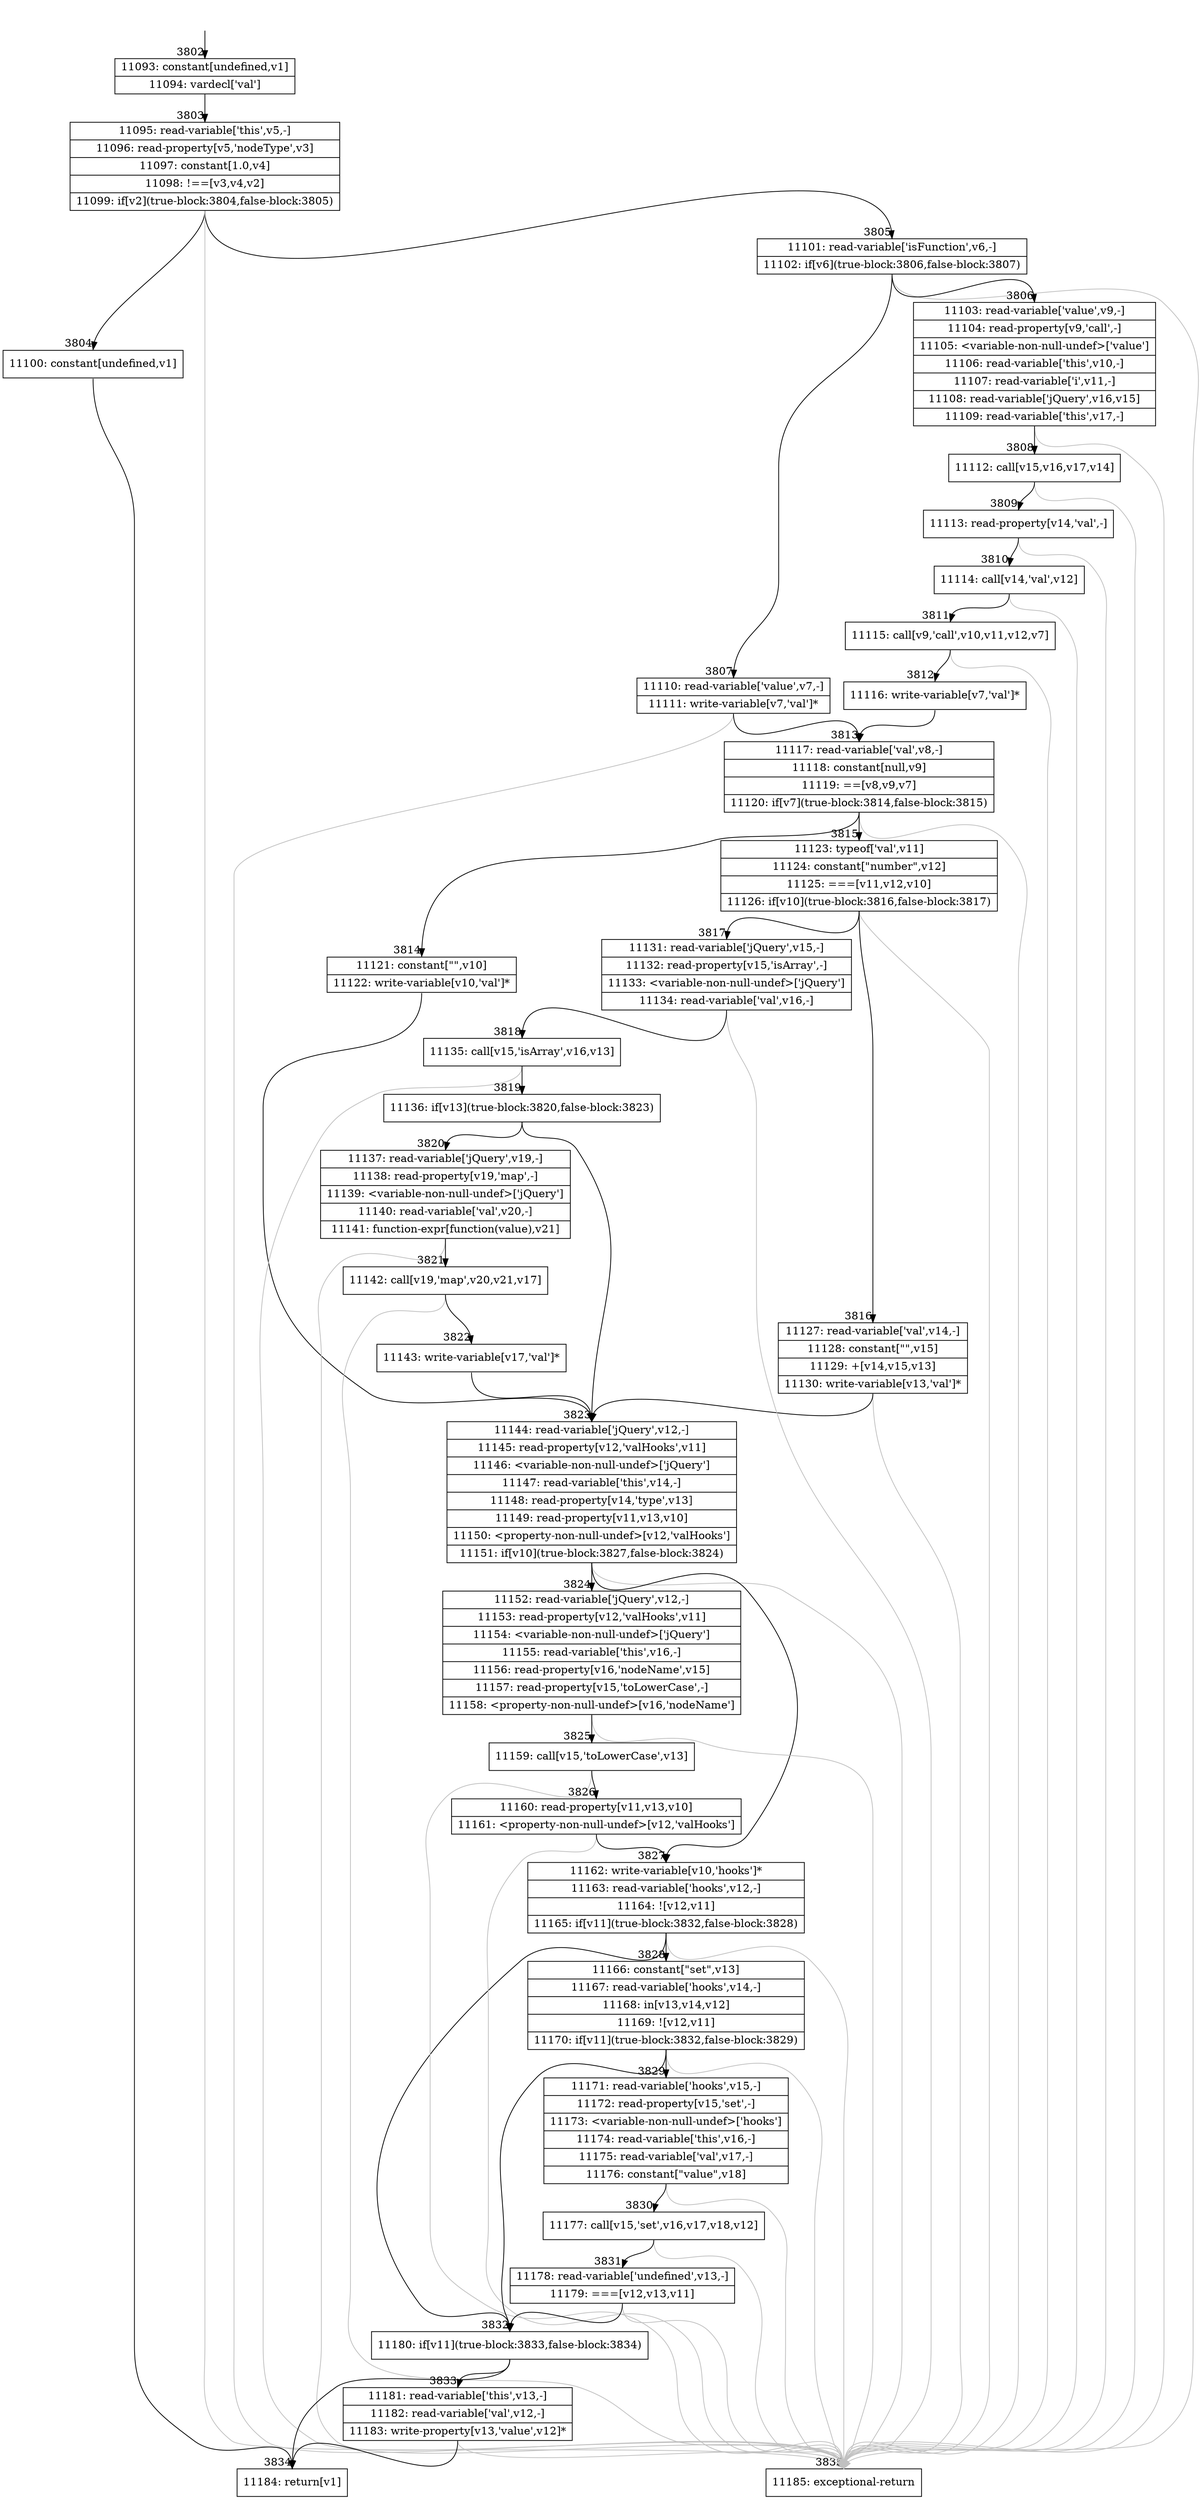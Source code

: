 digraph {
rankdir="TD"
BB_entry257[shape=none,label=""];
BB_entry257 -> BB3802 [tailport=s, headport=n, headlabel="    3802"]
BB3802 [shape=record label="{11093: constant[undefined,v1]|11094: vardecl['val']}" ] 
BB3802 -> BB3803 [tailport=s, headport=n, headlabel="      3803"]
BB3803 [shape=record label="{11095: read-variable['this',v5,-]|11096: read-property[v5,'nodeType',v3]|11097: constant[1.0,v4]|11098: !==[v3,v4,v2]|11099: if[v2](true-block:3804,false-block:3805)}" ] 
BB3803 -> BB3804 [tailport=s, headport=n, headlabel="      3804"]
BB3803 -> BB3805 [tailport=s, headport=n, headlabel="      3805"]
BB3803 -> BB3835 [tailport=s, headport=n, color=gray, headlabel="      3835"]
BB3804 [shape=record label="{11100: constant[undefined,v1]}" ] 
BB3804 -> BB3834 [tailport=s, headport=n, headlabel="      3834"]
BB3805 [shape=record label="{11101: read-variable['isFunction',v6,-]|11102: if[v6](true-block:3806,false-block:3807)}" ] 
BB3805 -> BB3806 [tailport=s, headport=n, headlabel="      3806"]
BB3805 -> BB3807 [tailport=s, headport=n, headlabel="      3807"]
BB3805 -> BB3835 [tailport=s, headport=n, color=gray]
BB3806 [shape=record label="{11103: read-variable['value',v9,-]|11104: read-property[v9,'call',-]|11105: \<variable-non-null-undef\>['value']|11106: read-variable['this',v10,-]|11107: read-variable['i',v11,-]|11108: read-variable['jQuery',v16,v15]|11109: read-variable['this',v17,-]}" ] 
BB3806 -> BB3808 [tailport=s, headport=n, headlabel="      3808"]
BB3806 -> BB3835 [tailport=s, headport=n, color=gray]
BB3807 [shape=record label="{11110: read-variable['value',v7,-]|11111: write-variable[v7,'val']*}" ] 
BB3807 -> BB3813 [tailport=s, headport=n, headlabel="      3813"]
BB3807 -> BB3835 [tailport=s, headport=n, color=gray]
BB3808 [shape=record label="{11112: call[v15,v16,v17,v14]}" ] 
BB3808 -> BB3809 [tailport=s, headport=n, headlabel="      3809"]
BB3808 -> BB3835 [tailport=s, headport=n, color=gray]
BB3809 [shape=record label="{11113: read-property[v14,'val',-]}" ] 
BB3809 -> BB3810 [tailport=s, headport=n, headlabel="      3810"]
BB3809 -> BB3835 [tailport=s, headport=n, color=gray]
BB3810 [shape=record label="{11114: call[v14,'val',v12]}" ] 
BB3810 -> BB3811 [tailport=s, headport=n, headlabel="      3811"]
BB3810 -> BB3835 [tailport=s, headport=n, color=gray]
BB3811 [shape=record label="{11115: call[v9,'call',v10,v11,v12,v7]}" ] 
BB3811 -> BB3812 [tailport=s, headport=n, headlabel="      3812"]
BB3811 -> BB3835 [tailport=s, headport=n, color=gray]
BB3812 [shape=record label="{11116: write-variable[v7,'val']*}" ] 
BB3812 -> BB3813 [tailport=s, headport=n]
BB3813 [shape=record label="{11117: read-variable['val',v8,-]|11118: constant[null,v9]|11119: ==[v8,v9,v7]|11120: if[v7](true-block:3814,false-block:3815)}" ] 
BB3813 -> BB3814 [tailport=s, headport=n, headlabel="      3814"]
BB3813 -> BB3815 [tailport=s, headport=n, headlabel="      3815"]
BB3813 -> BB3835 [tailport=s, headport=n, color=gray]
BB3814 [shape=record label="{11121: constant[\"\",v10]|11122: write-variable[v10,'val']*}" ] 
BB3814 -> BB3823 [tailport=s, headport=n, headlabel="      3823"]
BB3815 [shape=record label="{11123: typeof['val',v11]|11124: constant[\"number\",v12]|11125: ===[v11,v12,v10]|11126: if[v10](true-block:3816,false-block:3817)}" ] 
BB3815 -> BB3816 [tailport=s, headport=n, headlabel="      3816"]
BB3815 -> BB3817 [tailport=s, headport=n, headlabel="      3817"]
BB3815 -> BB3835 [tailport=s, headport=n, color=gray]
BB3816 [shape=record label="{11127: read-variable['val',v14,-]|11128: constant[\"\",v15]|11129: +[v14,v15,v13]|11130: write-variable[v13,'val']*}" ] 
BB3816 -> BB3823 [tailport=s, headport=n]
BB3816 -> BB3835 [tailport=s, headport=n, color=gray]
BB3817 [shape=record label="{11131: read-variable['jQuery',v15,-]|11132: read-property[v15,'isArray',-]|11133: \<variable-non-null-undef\>['jQuery']|11134: read-variable['val',v16,-]}" ] 
BB3817 -> BB3818 [tailport=s, headport=n, headlabel="      3818"]
BB3817 -> BB3835 [tailport=s, headport=n, color=gray]
BB3818 [shape=record label="{11135: call[v15,'isArray',v16,v13]}" ] 
BB3818 -> BB3819 [tailport=s, headport=n, headlabel="      3819"]
BB3818 -> BB3835 [tailport=s, headport=n, color=gray]
BB3819 [shape=record label="{11136: if[v13](true-block:3820,false-block:3823)}" ] 
BB3819 -> BB3820 [tailport=s, headport=n, headlabel="      3820"]
BB3819 -> BB3823 [tailport=s, headport=n]
BB3820 [shape=record label="{11137: read-variable['jQuery',v19,-]|11138: read-property[v19,'map',-]|11139: \<variable-non-null-undef\>['jQuery']|11140: read-variable['val',v20,-]|11141: function-expr[function(value),v21]}" ] 
BB3820 -> BB3821 [tailport=s, headport=n, headlabel="      3821"]
BB3820 -> BB3835 [tailport=s, headport=n, color=gray]
BB3821 [shape=record label="{11142: call[v19,'map',v20,v21,v17]}" ] 
BB3821 -> BB3822 [tailport=s, headport=n, headlabel="      3822"]
BB3821 -> BB3835 [tailport=s, headport=n, color=gray]
BB3822 [shape=record label="{11143: write-variable[v17,'val']*}" ] 
BB3822 -> BB3823 [tailport=s, headport=n]
BB3823 [shape=record label="{11144: read-variable['jQuery',v12,-]|11145: read-property[v12,'valHooks',v11]|11146: \<variable-non-null-undef\>['jQuery']|11147: read-variable['this',v14,-]|11148: read-property[v14,'type',v13]|11149: read-property[v11,v13,v10]|11150: \<property-non-null-undef\>[v12,'valHooks']|11151: if[v10](true-block:3827,false-block:3824)}" ] 
BB3823 -> BB3827 [tailport=s, headport=n, headlabel="      3827"]
BB3823 -> BB3824 [tailport=s, headport=n, headlabel="      3824"]
BB3823 -> BB3835 [tailport=s, headport=n, color=gray]
BB3824 [shape=record label="{11152: read-variable['jQuery',v12,-]|11153: read-property[v12,'valHooks',v11]|11154: \<variable-non-null-undef\>['jQuery']|11155: read-variable['this',v16,-]|11156: read-property[v16,'nodeName',v15]|11157: read-property[v15,'toLowerCase',-]|11158: \<property-non-null-undef\>[v16,'nodeName']}" ] 
BB3824 -> BB3825 [tailport=s, headport=n, headlabel="      3825"]
BB3824 -> BB3835 [tailport=s, headport=n, color=gray]
BB3825 [shape=record label="{11159: call[v15,'toLowerCase',v13]}" ] 
BB3825 -> BB3826 [tailport=s, headport=n, headlabel="      3826"]
BB3825 -> BB3835 [tailport=s, headport=n, color=gray]
BB3826 [shape=record label="{11160: read-property[v11,v13,v10]|11161: \<property-non-null-undef\>[v12,'valHooks']}" ] 
BB3826 -> BB3827 [tailport=s, headport=n]
BB3826 -> BB3835 [tailport=s, headport=n, color=gray]
BB3827 [shape=record label="{11162: write-variable[v10,'hooks']*|11163: read-variable['hooks',v12,-]|11164: ![v12,v11]|11165: if[v11](true-block:3832,false-block:3828)}" ] 
BB3827 -> BB3832 [tailport=s, headport=n, headlabel="      3832"]
BB3827 -> BB3828 [tailport=s, headport=n, headlabel="      3828"]
BB3827 -> BB3835 [tailport=s, headport=n, color=gray]
BB3828 [shape=record label="{11166: constant[\"set\",v13]|11167: read-variable['hooks',v14,-]|11168: in[v13,v14,v12]|11169: ![v12,v11]|11170: if[v11](true-block:3832,false-block:3829)}" ] 
BB3828 -> BB3832 [tailport=s, headport=n]
BB3828 -> BB3829 [tailport=s, headport=n, headlabel="      3829"]
BB3828 -> BB3835 [tailport=s, headport=n, color=gray]
BB3829 [shape=record label="{11171: read-variable['hooks',v15,-]|11172: read-property[v15,'set',-]|11173: \<variable-non-null-undef\>['hooks']|11174: read-variable['this',v16,-]|11175: read-variable['val',v17,-]|11176: constant[\"value\",v18]}" ] 
BB3829 -> BB3830 [tailport=s, headport=n, headlabel="      3830"]
BB3829 -> BB3835 [tailport=s, headport=n, color=gray]
BB3830 [shape=record label="{11177: call[v15,'set',v16,v17,v18,v12]}" ] 
BB3830 -> BB3831 [tailport=s, headport=n, headlabel="      3831"]
BB3830 -> BB3835 [tailport=s, headport=n, color=gray]
BB3831 [shape=record label="{11178: read-variable['undefined',v13,-]|11179: ===[v12,v13,v11]}" ] 
BB3831 -> BB3832 [tailport=s, headport=n]
BB3831 -> BB3835 [tailport=s, headport=n, color=gray]
BB3832 [shape=record label="{11180: if[v11](true-block:3833,false-block:3834)}" ] 
BB3832 -> BB3833 [tailport=s, headport=n, headlabel="      3833"]
BB3832 -> BB3834 [tailport=s, headport=n]
BB3833 [shape=record label="{11181: read-variable['this',v13,-]|11182: read-variable['val',v12,-]|11183: write-property[v13,'value',v12]*}" ] 
BB3833 -> BB3834 [tailport=s, headport=n]
BB3833 -> BB3835 [tailport=s, headport=n, color=gray]
BB3834 [shape=record label="{11184: return[v1]}" ] 
BB3835 [shape=record label="{11185: exceptional-return}" ] 
}
